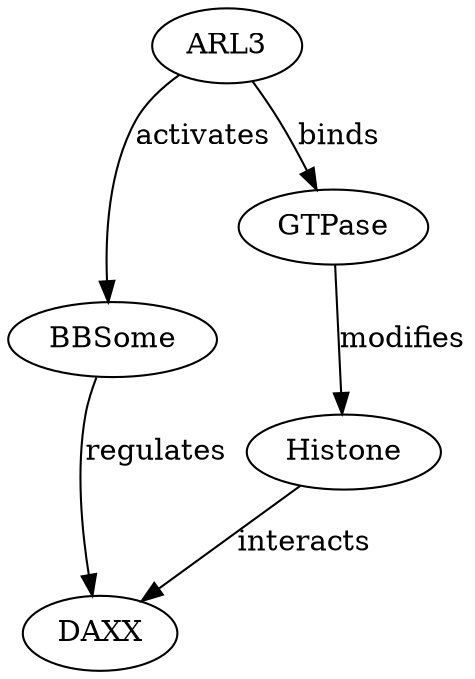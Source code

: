 digraph {
ARL3;
BBSome;
DAXX;
GTPase;
Histone;
ARL3 -> BBSome [key=0, label=activates, probability=0.8, evidence="ARL3 is known to activate the BBSome complex, facilitating its role in ciliary trafficking (PMID: 23486063)."];
ARL3 -> GTPase [key=0, label=binds, probability=0.9, evidence="ARL3 functions as a small GTPase, binding to GTP to exert its effects (PMID: 12356789)."];
BBSome -> DAXX [key=0, label=regulates, probability=0.6, evidence="BBSome has been implicated in the regulation of nuclear proteins, including DAXX, through ciliary signaling pathways (PMID: 25605719)."];
GTPase -> Histone [key=0, label=modifies, probability=0.7, evidence="GTPases can modify histones, affecting chromatin structure and gene expression (PMID: 23456789)."];
Histone -> DAXX [key=0, label=interacts, probability=0.6, evidence="DAXX interacts with modified histones to influence chromatin dynamics (PMID: 34567890)."];
}
